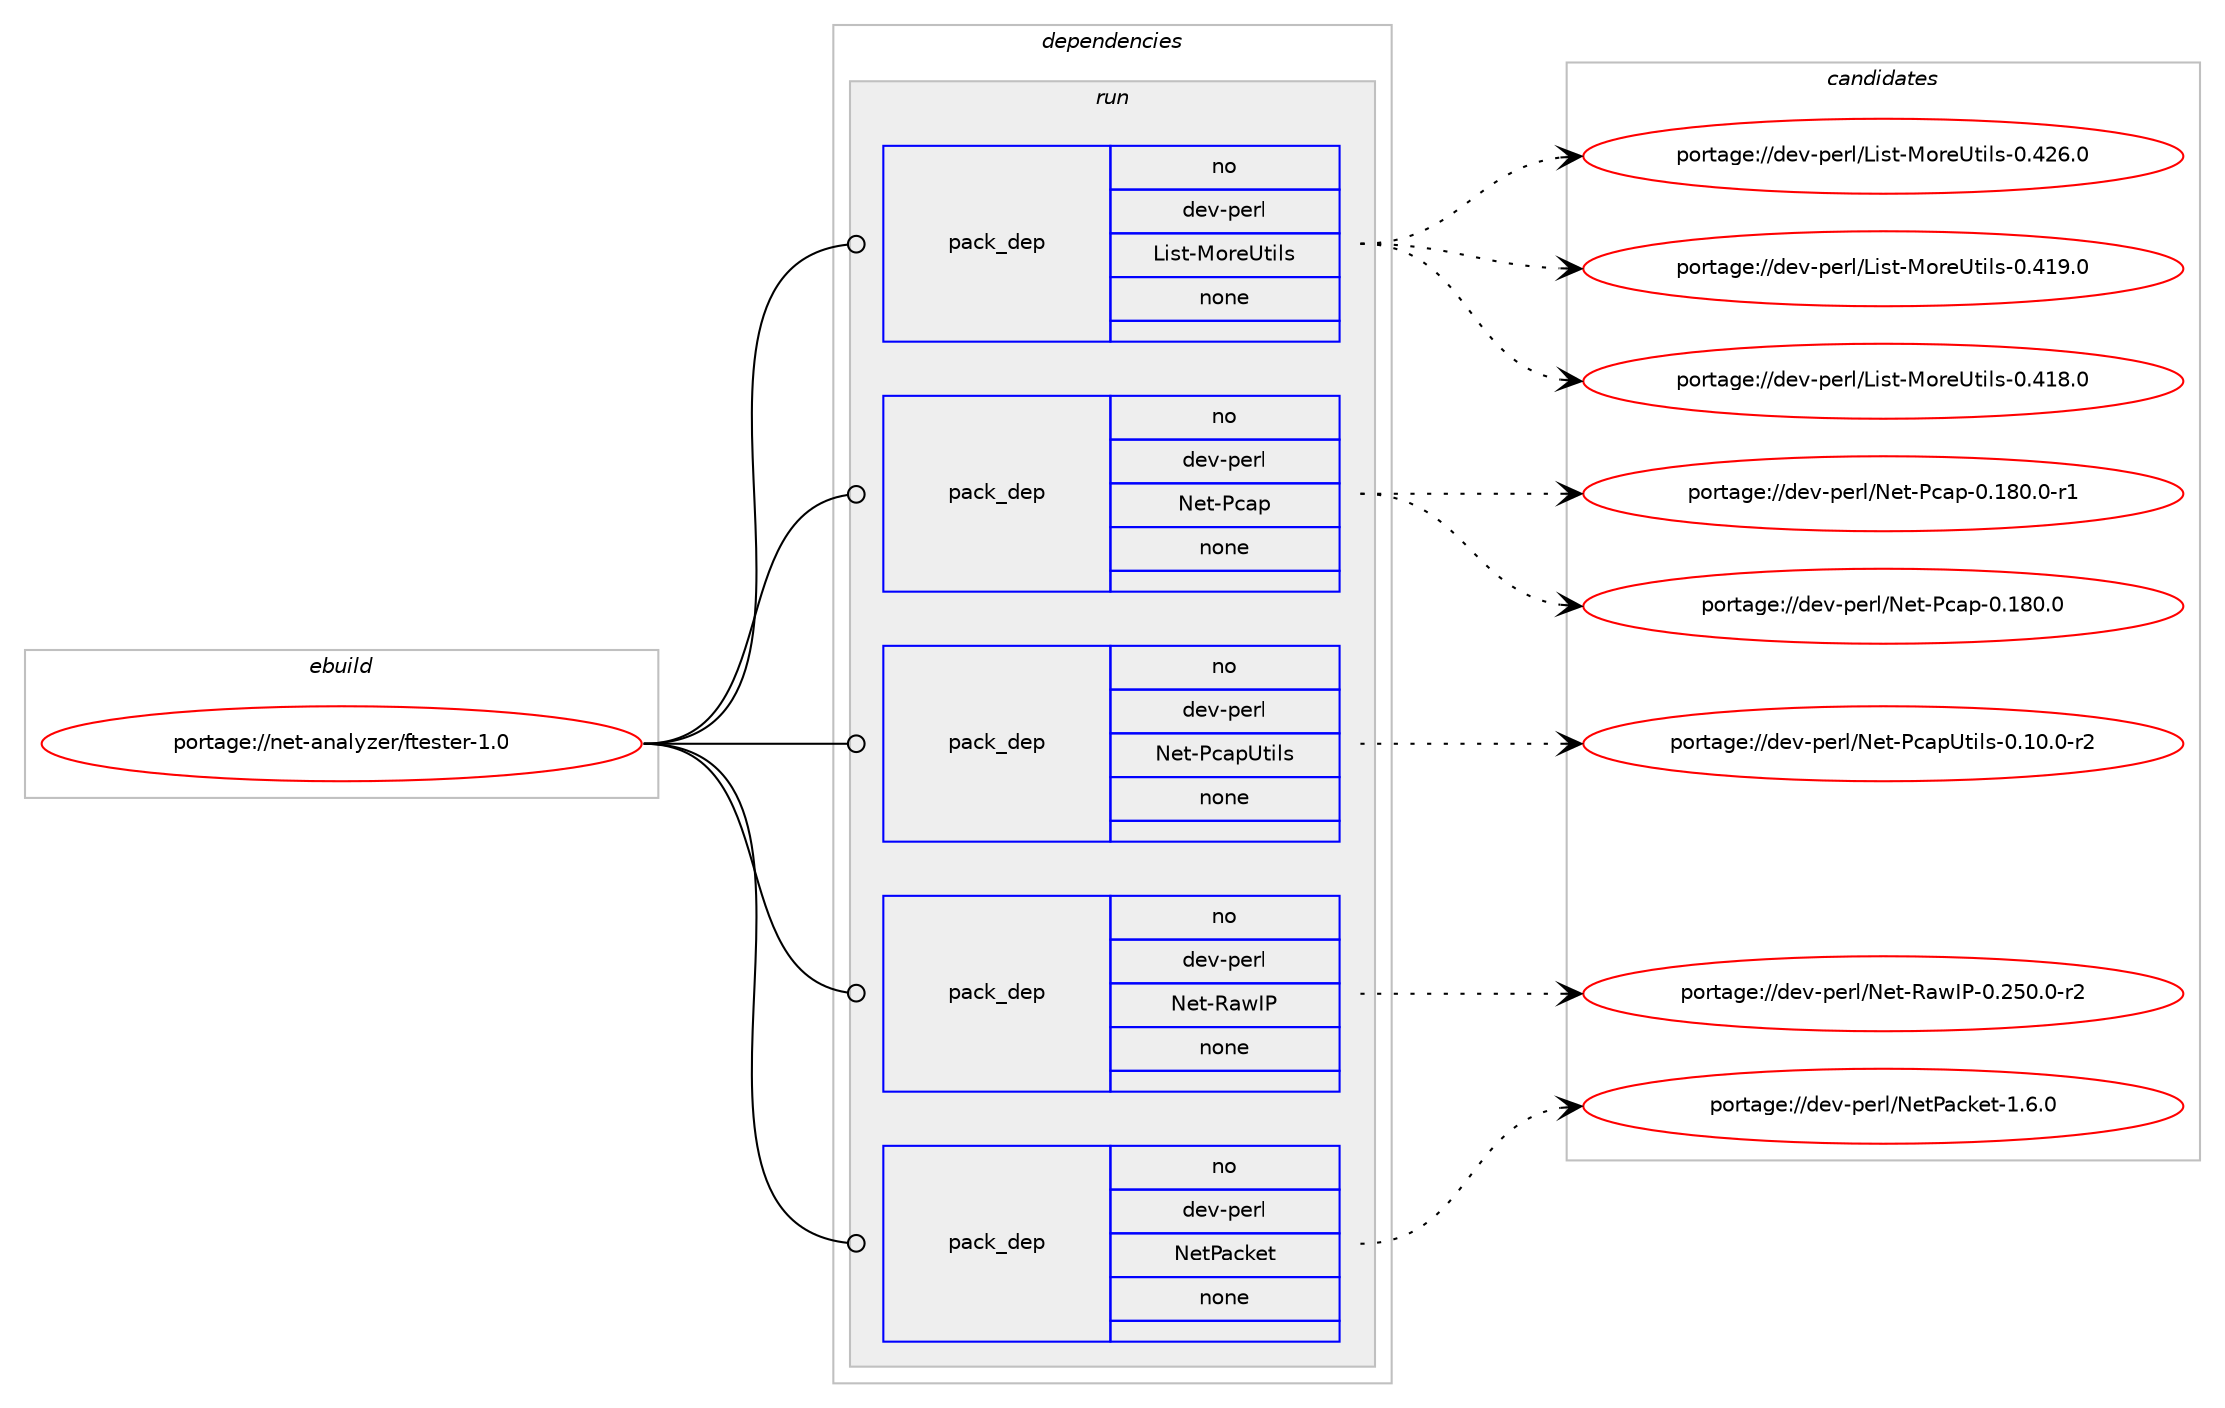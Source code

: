 digraph prolog {

# *************
# Graph options
# *************

newrank=true;
concentrate=true;
compound=true;
graph [rankdir=LR,fontname=Helvetica,fontsize=10,ranksep=1.5];#, ranksep=2.5, nodesep=0.2];
edge  [arrowhead=vee];
node  [fontname=Helvetica,fontsize=10];

# **********
# The ebuild
# **********

subgraph cluster_leftcol {
color=gray;
rank=same;
label=<<i>ebuild</i>>;
id [label="portage://net-analyzer/ftester-1.0", color=red, width=4, href="../net-analyzer/ftester-1.0.svg"];
}

# ****************
# The dependencies
# ****************

subgraph cluster_midcol {
color=gray;
label=<<i>dependencies</i>>;
subgraph cluster_compile {
fillcolor="#eeeeee";
style=filled;
label=<<i>compile</i>>;
}
subgraph cluster_compileandrun {
fillcolor="#eeeeee";
style=filled;
label=<<i>compile and run</i>>;
}
subgraph cluster_run {
fillcolor="#eeeeee";
style=filled;
label=<<i>run</i>>;
subgraph pack6789 {
dependency7985 [label=<<TABLE BORDER="0" CELLBORDER="1" CELLSPACING="0" CELLPADDING="4" WIDTH="220"><TR><TD ROWSPAN="6" CELLPADDING="30">pack_dep</TD></TR><TR><TD WIDTH="110">no</TD></TR><TR><TD>dev-perl</TD></TR><TR><TD>List-MoreUtils</TD></TR><TR><TD>none</TD></TR><TR><TD></TD></TR></TABLE>>, shape=none, color=blue];
}
id:e -> dependency7985:w [weight=20,style="solid",arrowhead="odot"];
subgraph pack6790 {
dependency7986 [label=<<TABLE BORDER="0" CELLBORDER="1" CELLSPACING="0" CELLPADDING="4" WIDTH="220"><TR><TD ROWSPAN="6" CELLPADDING="30">pack_dep</TD></TR><TR><TD WIDTH="110">no</TD></TR><TR><TD>dev-perl</TD></TR><TR><TD>Net-Pcap</TD></TR><TR><TD>none</TD></TR><TR><TD></TD></TR></TABLE>>, shape=none, color=blue];
}
id:e -> dependency7986:w [weight=20,style="solid",arrowhead="odot"];
subgraph pack6791 {
dependency7987 [label=<<TABLE BORDER="0" CELLBORDER="1" CELLSPACING="0" CELLPADDING="4" WIDTH="220"><TR><TD ROWSPAN="6" CELLPADDING="30">pack_dep</TD></TR><TR><TD WIDTH="110">no</TD></TR><TR><TD>dev-perl</TD></TR><TR><TD>Net-PcapUtils</TD></TR><TR><TD>none</TD></TR><TR><TD></TD></TR></TABLE>>, shape=none, color=blue];
}
id:e -> dependency7987:w [weight=20,style="solid",arrowhead="odot"];
subgraph pack6792 {
dependency7988 [label=<<TABLE BORDER="0" CELLBORDER="1" CELLSPACING="0" CELLPADDING="4" WIDTH="220"><TR><TD ROWSPAN="6" CELLPADDING="30">pack_dep</TD></TR><TR><TD WIDTH="110">no</TD></TR><TR><TD>dev-perl</TD></TR><TR><TD>Net-RawIP</TD></TR><TR><TD>none</TD></TR><TR><TD></TD></TR></TABLE>>, shape=none, color=blue];
}
id:e -> dependency7988:w [weight=20,style="solid",arrowhead="odot"];
subgraph pack6793 {
dependency7989 [label=<<TABLE BORDER="0" CELLBORDER="1" CELLSPACING="0" CELLPADDING="4" WIDTH="220"><TR><TD ROWSPAN="6" CELLPADDING="30">pack_dep</TD></TR><TR><TD WIDTH="110">no</TD></TR><TR><TD>dev-perl</TD></TR><TR><TD>NetPacket</TD></TR><TR><TD>none</TD></TR><TR><TD></TD></TR></TABLE>>, shape=none, color=blue];
}
id:e -> dependency7989:w [weight=20,style="solid",arrowhead="odot"];
}
}

# **************
# The candidates
# **************

subgraph cluster_choices {
rank=same;
color=gray;
label=<<i>candidates</i>>;

subgraph choice6789 {
color=black;
nodesep=1;
choice1001011184511210111410847761051151164577111114101851161051081154548465250544648 [label="portage://dev-perl/List-MoreUtils-0.426.0", color=red, width=4,href="../dev-perl/List-MoreUtils-0.426.0.svg"];
choice1001011184511210111410847761051151164577111114101851161051081154548465249574648 [label="portage://dev-perl/List-MoreUtils-0.419.0", color=red, width=4,href="../dev-perl/List-MoreUtils-0.419.0.svg"];
choice1001011184511210111410847761051151164577111114101851161051081154548465249564648 [label="portage://dev-perl/List-MoreUtils-0.418.0", color=red, width=4,href="../dev-perl/List-MoreUtils-0.418.0.svg"];
dependency7985:e -> choice1001011184511210111410847761051151164577111114101851161051081154548465250544648:w [style=dotted,weight="100"];
dependency7985:e -> choice1001011184511210111410847761051151164577111114101851161051081154548465249574648:w [style=dotted,weight="100"];
dependency7985:e -> choice1001011184511210111410847761051151164577111114101851161051081154548465249564648:w [style=dotted,weight="100"];
}
subgraph choice6790 {
color=black;
nodesep=1;
choice1001011184511210111410847781011164580999711245484649564846484511449 [label="portage://dev-perl/Net-Pcap-0.180.0-r1", color=red, width=4,href="../dev-perl/Net-Pcap-0.180.0-r1.svg"];
choice100101118451121011141084778101116458099971124548464956484648 [label="portage://dev-perl/Net-Pcap-0.180.0", color=red, width=4,href="../dev-perl/Net-Pcap-0.180.0.svg"];
dependency7986:e -> choice1001011184511210111410847781011164580999711245484649564846484511449:w [style=dotted,weight="100"];
dependency7986:e -> choice100101118451121011141084778101116458099971124548464956484648:w [style=dotted,weight="100"];
}
subgraph choice6791 {
color=black;
nodesep=1;
choice1001011184511210111410847781011164580999711285116105108115454846494846484511450 [label="portage://dev-perl/Net-PcapUtils-0.10.0-r2", color=red, width=4,href="../dev-perl/Net-PcapUtils-0.10.0-r2.svg"];
dependency7987:e -> choice1001011184511210111410847781011164580999711285116105108115454846494846484511450:w [style=dotted,weight="100"];
}
subgraph choice6792 {
color=black;
nodesep=1;
choice100101118451121011141084778101116458297119738045484650534846484511450 [label="portage://dev-perl/Net-RawIP-0.250.0-r2", color=red, width=4,href="../dev-perl/Net-RawIP-0.250.0-r2.svg"];
dependency7988:e -> choice100101118451121011141084778101116458297119738045484650534846484511450:w [style=dotted,weight="100"];
}
subgraph choice6793 {
color=black;
nodesep=1;
choice100101118451121011141084778101116809799107101116454946544648 [label="portage://dev-perl/NetPacket-1.6.0", color=red, width=4,href="../dev-perl/NetPacket-1.6.0.svg"];
dependency7989:e -> choice100101118451121011141084778101116809799107101116454946544648:w [style=dotted,weight="100"];
}
}

}
